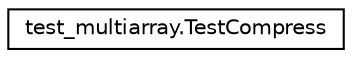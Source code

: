 digraph "Graphical Class Hierarchy"
{
 // LATEX_PDF_SIZE
  edge [fontname="Helvetica",fontsize="10",labelfontname="Helvetica",labelfontsize="10"];
  node [fontname="Helvetica",fontsize="10",shape=record];
  rankdir="LR";
  Node0 [label="test_multiarray.TestCompress",height=0.2,width=0.4,color="black", fillcolor="white", style="filled",URL="$classtest__multiarray_1_1TestCompress.html",tooltip=" "];
}

